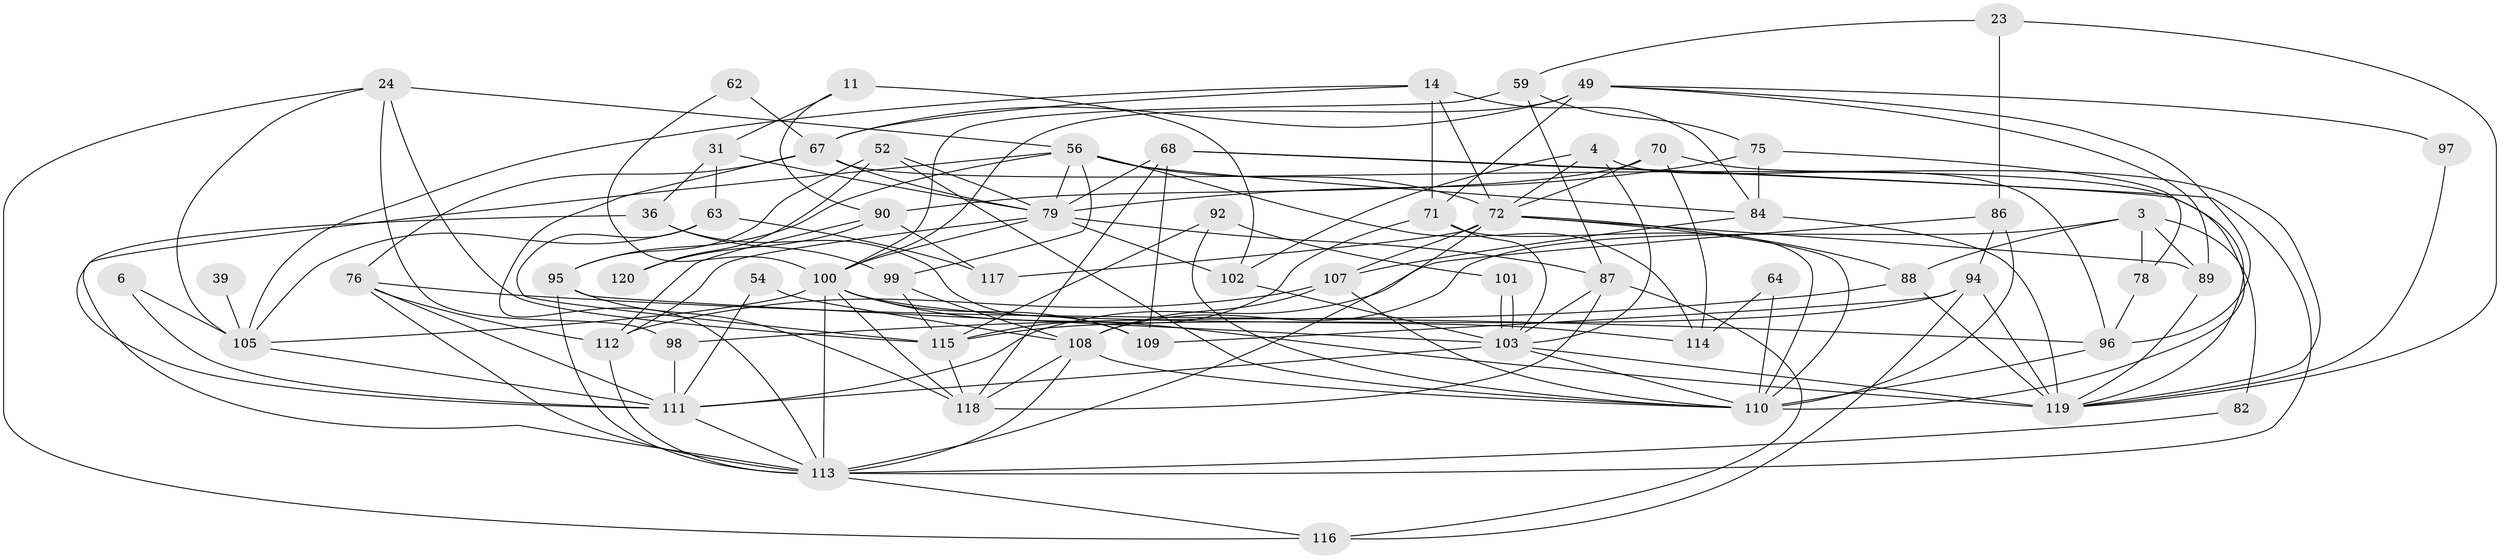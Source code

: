 // original degree distribution, {4: 0.325, 3: 0.25833333333333336, 6: 0.09166666666666666, 5: 0.20833333333333334, 2: 0.1, 8: 0.016666666666666666}
// Generated by graph-tools (version 1.1) at 2025/50/03/09/25 04:50:24]
// undirected, 60 vertices, 150 edges
graph export_dot {
graph [start="1"]
  node [color=gray90,style=filled];
  3;
  4;
  6;
  11;
  14;
  23;
  24 [super="+1"];
  31;
  36;
  39;
  49 [super="+41"];
  52;
  54;
  56 [super="+47+55+44"];
  59;
  62;
  63 [super="+16"];
  64;
  67 [super="+12"];
  68 [super="+42"];
  70;
  71 [super="+25+51"];
  72 [super="+19+48"];
  75 [super="+58"];
  76;
  78;
  79 [super="+65"];
  82;
  84 [super="+50"];
  86 [super="+15"];
  87;
  88 [super="+61+45"];
  89;
  90;
  92;
  94;
  95 [super="+7+80"];
  96 [super="+33+77"];
  97;
  98;
  99 [super="+10"];
  100 [super="+81"];
  101;
  102 [super="+74"];
  103 [super="+29+5+43+66"];
  105 [super="+8+60"];
  107 [super="+106"];
  108 [super="+38+104"];
  109;
  110 [super="+40"];
  111 [super="+85+69"];
  112 [super="+35"];
  113 [super="+53+83+93"];
  114;
  115 [super="+57"];
  116;
  117;
  118;
  119 [super="+21+73"];
  120;
  3 -- 78;
  3 -- 82;
  3 -- 88 [weight=2];
  3 -- 89;
  3 -- 108;
  4 -- 102 [weight=2];
  4 -- 72;
  4 -- 103;
  4 -- 96;
  6 -- 105 [weight=2];
  6 -- 111 [weight=2];
  11 -- 31;
  11 -- 102 [weight=2];
  11 -- 90;
  14 -- 67;
  14 -- 71;
  14 -- 72;
  14 -- 84;
  14 -- 105;
  23 -- 119;
  23 -- 86 [weight=2];
  23 -- 59;
  24 -- 98 [weight=2];
  24 -- 105;
  24 -- 116;
  24 -- 56;
  24 -- 115;
  31 -- 79;
  31 -- 63;
  31 -- 36;
  36 -- 109;
  36 -- 99;
  36 -- 113;
  39 -- 105 [weight=3];
  49 -- 96;
  49 -- 97;
  49 -- 67 [weight=2];
  49 -- 89;
  49 -- 100 [weight=2];
  49 -- 71 [weight=2];
  52 -- 120;
  52 -- 95;
  52 -- 110;
  52 -- 79;
  54 -- 108;
  54 -- 111;
  56 -- 111;
  56 -- 79 [weight=2];
  56 -- 84 [weight=2];
  56 -- 114;
  56 -- 95;
  56 -- 72;
  56 -- 99;
  59 -- 75 [weight=2];
  59 -- 87;
  59 -- 100;
  62 -- 67;
  62 -- 100;
  63 -- 117;
  63 -- 115;
  63 -- 105 [weight=2];
  64 -- 110;
  64 -- 114;
  67 -- 76;
  67 -- 119;
  67 -- 79;
  67 -- 113;
  68 -- 118;
  68 -- 109;
  68 -- 110;
  68 -- 79;
  68 -- 113;
  70 -- 114;
  70 -- 90;
  70 -- 72;
  70 -- 119;
  71 -- 115;
  71 -- 103;
  71 -- 110;
  72 -- 110;
  72 -- 89;
  72 -- 117;
  72 -- 88 [weight=2];
  72 -- 107 [weight=2];
  72 -- 113;
  75 -- 78;
  75 -- 79;
  75 -- 84;
  76 -- 113;
  76 -- 96;
  76 -- 112;
  76 -- 111;
  78 -- 96;
  79 -- 102 [weight=2];
  79 -- 87;
  79 -- 100;
  79 -- 112;
  82 -- 113;
  84 -- 119;
  84 -- 107;
  86 -- 94;
  86 -- 111;
  86 -- 110 [weight=2];
  87 -- 116;
  87 -- 118;
  87 -- 103;
  88 -- 98;
  88 -- 119;
  89 -- 119;
  90 -- 117;
  90 -- 120;
  90 -- 112;
  92 -- 115;
  92 -- 101;
  92 -- 110;
  94 -- 116;
  94 -- 109;
  94 -- 119;
  94 -- 115;
  95 -- 113;
  95 -- 118;
  95 -- 103 [weight=2];
  96 -- 110;
  97 -- 119;
  98 -- 111;
  99 -- 108;
  99 -- 115;
  100 -- 105 [weight=2];
  100 -- 109;
  100 -- 114;
  100 -- 118;
  100 -- 119;
  100 -- 113 [weight=3];
  101 -- 103;
  101 -- 103;
  102 -- 103 [weight=2];
  103 -- 110 [weight=2];
  103 -- 111 [weight=2];
  103 -- 119 [weight=2];
  105 -- 111;
  107 -- 112;
  107 -- 108;
  107 -- 110;
  108 -- 118;
  108 -- 110;
  108 -- 113 [weight=2];
  111 -- 113;
  112 -- 113;
  113 -- 116;
  115 -- 118;
}
